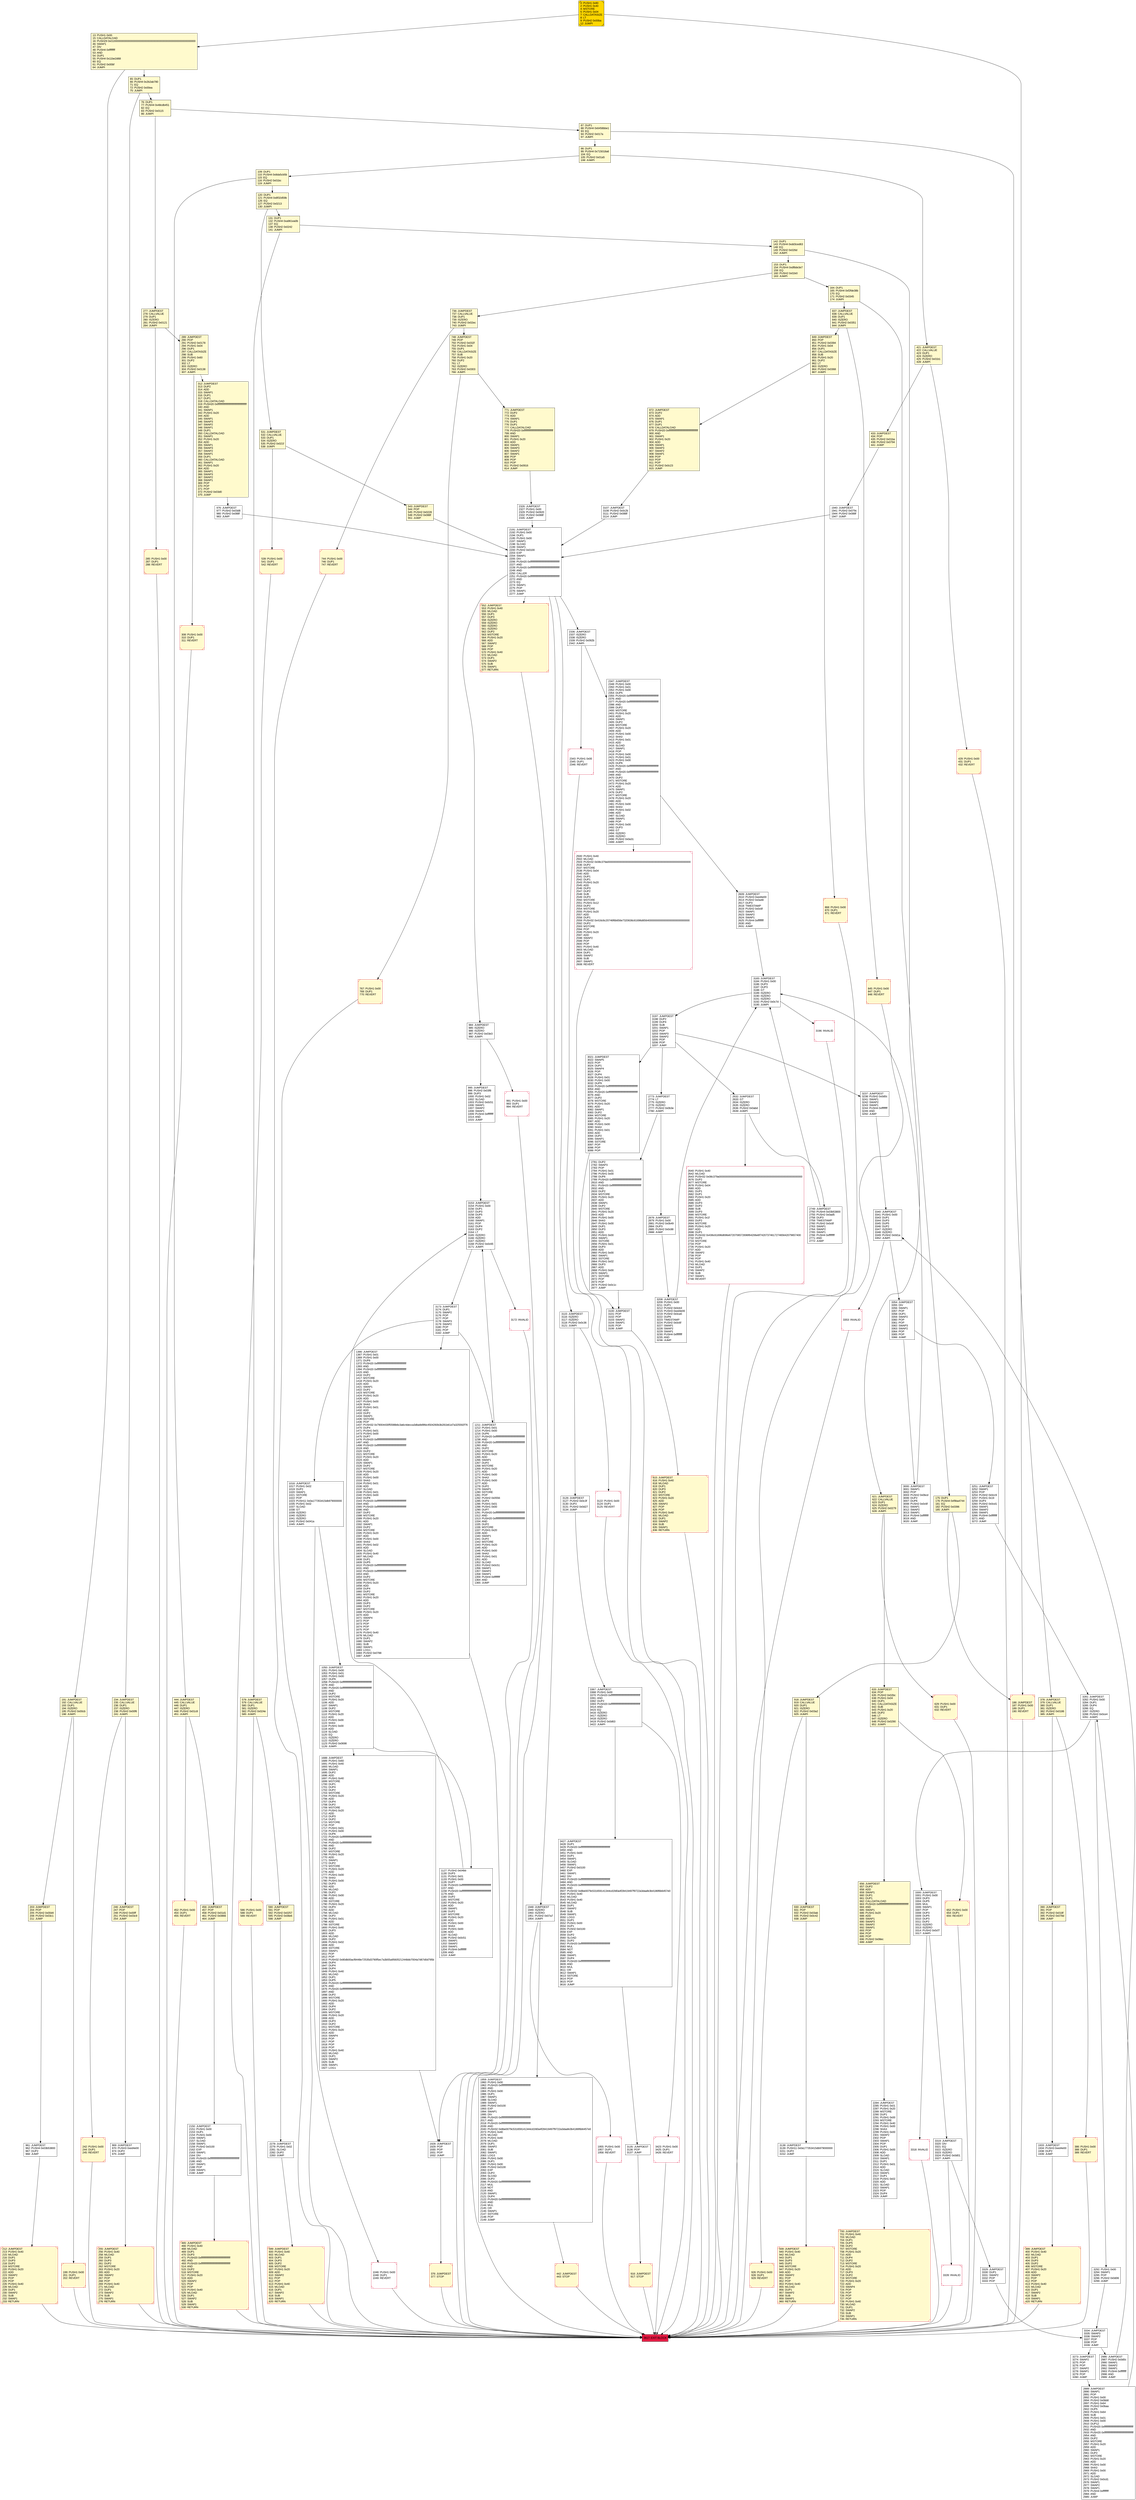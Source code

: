 digraph G {
bgcolor=transparent rankdir=UD;
node [shape=box style=filled color=black fillcolor=white fontname=arial fontcolor=black];
916 [label="916: JUMPDEST\l917: STOP\l" fillcolor=lemonchiffon shape=Msquare color=crimson ];
1955 [label="1955: PUSH1 0x00\l1957: DUP1\l1958: REVERT\l" shape=Msquare color=crimson ];
2284 [label="2284: JUMPDEST\l2285: PUSH1 0x01\l2287: PUSH1 0x20\l2289: MSTORE\l2290: DUP1\l2291: PUSH1 0x00\l2293: MSTORE\l2294: PUSH1 0x40\l2296: PUSH1 0x00\l2298: SHA3\l2299: PUSH1 0x00\l2301: SWAP2\l2302: POP\l2303: SWAP1\l2304: POP\l2305: DUP1\l2306: PUSH1 0x00\l2308: ADD\l2309: SLOAD\l2310: SWAP1\l2311: DUP1\l2312: PUSH1 0x01\l2314: ADD\l2315: SLOAD\l2316: SWAP1\l2317: DUP1\l2318: PUSH1 0x02\l2320: ADD\l2321: SLOAD\l2322: SWAP1\l2323: POP\l2324: DUP4\l2325: JUMP\l" ];
2632 [label="2632: JUMPDEST\l2633: GT\l2634: ISZERO\l2635: ISZERO\l2636: PUSH2 0x0abd\l2639: JUMPI\l" ];
3173 [label="3173: JUMPDEST\l3174: DUP1\l3175: SWAP2\l3176: POP\l3177: POP\l3178: SWAP3\l3179: SWAP2\l3180: POP\l3181: POP\l3182: JUMP\l" ];
3100 [label="3100: JUMPDEST\l3101: POP\l3102: POP\l3103: SWAP2\l3104: SWAP1\l3105: POP\l3106: JUMP\l" ];
65 [label="65: DUP1\l66: PUSH4 0x2b2ab780\l71: EQ\l72: PUSH2 0x00ea\l75: JUMPI\l" fillcolor=lemonchiffon ];
277 [label="277: JUMPDEST\l278: CALLVALUE\l279: DUP1\l280: ISZERO\l281: PUSH2 0x0121\l284: JUMPI\l" fillcolor=lemonchiffon ];
429 [label="429: PUSH1 0x00\l431: DUP1\l432: REVERT\l" fillcolor=lemonchiffon shape=Msquare color=crimson ];
3021 [label="3021: JUMPDEST\l3022: SWAP5\l3023: POP\l3024: DUP1\l3025: SWAP4\l3026: POP\l3027: DUP4\l3028: PUSH1 0x01\l3030: PUSH1 0x00\l3032: DUP9\l3033: PUSH20 0xffffffffffffffffffffffffffffffffffffffff\l3054: AND\l3055: PUSH20 0xffffffffffffffffffffffffffffffffffffffff\l3076: AND\l3077: DUP2\l3078: MSTORE\l3079: PUSH1 0x20\l3081: ADD\l3082: SWAP1\l3083: DUP2\l3084: MSTORE\l3085: PUSH1 0x20\l3087: ADD\l3088: PUSH1 0x00\l3090: SHA3\l3091: PUSH1 0x01\l3093: ADD\l3094: DUP2\l3095: SWAP1\l3096: SSTORE\l3097: POP\l3098: POP\l3099: POP\l" ];
3427 [label="3427: JUMPDEST\l3428: DUP1\l3429: PUSH20 0xffffffffffffffffffffffffffffffffffffffff\l3450: AND\l3451: PUSH1 0x00\l3453: DUP1\l3454: SWAP1\l3455: SLOAD\l3456: SWAP1\l3457: PUSH2 0x0100\l3460: EXP\l3461: SWAP1\l3462: DIV\l3463: PUSH20 0xffffffffffffffffffffffffffffffffffffffff\l3484: AND\l3485: PUSH20 0xffffffffffffffffffffffffffffffffffffffff\l3506: AND\l3507: PUSH32 0x8be0079c531659141344cd1fd0a4f28419497f9722a3daafe3b4186f6b6457e0\l3540: PUSH1 0x40\l3542: MLOAD\l3543: PUSH1 0x40\l3545: MLOAD\l3546: DUP1\l3547: SWAP2\l3548: SUB\l3549: SWAP1\l3550: LOG3\l3551: DUP1\l3552: PUSH1 0x00\l3554: DUP1\l3555: PUSH2 0x0100\l3558: EXP\l3559: DUP2\l3560: SLOAD\l3561: DUP2\l3562: PUSH20 0xffffffffffffffffffffffffffffffffffffffff\l3583: MUL\l3584: NOT\l3585: AND\l3586: SWAP1\l3587: DUP4\l3588: PUSH20 0xffffffffffffffffffffffffffffffffffffffff\l3609: AND\l3610: MUL\l3611: OR\l3612: SWAP1\l3613: SSTORE\l3614: POP\l3615: POP\l3616: JUMP\l" ];
246 [label="246: JUMPDEST\l247: POP\l248: PUSH2 0x00ff\l251: PUSH2 0x03c9\l254: JUMP\l" fillcolor=lemonchiffon ];
552 [label="552: JUMPDEST\l553: PUSH1 0x40\l555: MLOAD\l556: DUP1\l557: DUP3\l558: ISZERO\l559: ISZERO\l560: ISZERO\l561: ISZERO\l562: DUP2\l563: MSTORE\l564: PUSH1 0x20\l566: ADD\l567: SWAP2\l568: POP\l569: POP\l570: PUSH1 0x40\l572: MLOAD\l573: DUP1\l574: SWAP2\l575: SUB\l576: SWAP1\l577: RETURN\l" fillcolor=lemonchiffon shape=Msquare color=crimson ];
3251 [label="3251: JUMPDEST\l3252: SWAP1\l3253: POP\l3254: PUSH2 0x0cc9\l3257: PUSH1 0x19\l3259: DUP3\l3260: PUSH2 0x0cd1\l3263: SWAP1\l3264: SWAP2\l3265: SWAP1\l3266: PUSH4 0xffffffff\l3271: AND\l3272: JUMP\l" ];
939 [label="939: JUMPDEST\l940: PUSH1 0x40\l942: MLOAD\l943: DUP1\l944: DUP3\l945: DUP2\l946: MSTORE\l947: PUSH1 0x20\l949: ADD\l950: SWAP2\l951: POP\l952: POP\l953: PUSH1 0x40\l955: MLOAD\l956: DUP1\l957: SWAP2\l958: SUB\l959: SWAP1\l960: RETURN\l" fillcolor=lemonchiffon shape=Msquare color=crimson ];
3135 [label="3135: JUMPDEST\l3136: POP\l3137: JUMP\l" ];
142 [label="142: DUP1\l143: PUSH4 0xdd3ced63\l148: EQ\l149: PUSH2 0x026d\l152: JUMPI\l" fillcolor=lemonchiffon ];
421 [label="421: JUMPDEST\l422: CALLVALUE\l423: DUP1\l424: ISZERO\l425: PUSH2 0x01b1\l428: JUMPI\l" fillcolor=lemonchiffon ];
234 [label="234: JUMPDEST\l235: CALLVALUE\l236: DUP1\l237: ISZERO\l238: PUSH2 0x00f6\l241: JUMPI\l" fillcolor=lemonchiffon ];
969 [label="969: JUMPDEST\l970: PUSH3 0xed4e00\l974: DUP2\l975: JUMP\l" ];
3617 [label="3617: EXIT BLOCK\l" fillcolor=crimson ];
386 [label="386: PUSH1 0x00\l388: DUP1\l389: REVERT\l" fillcolor=lemonchiffon shape=Msquare color=crimson ];
109 [label="109: DUP1\l110: PUSH4 0x8da5cb5b\l115: EQ\l116: PUSH2 0x01bc\l119: JUMPI\l" fillcolor=lemonchiffon ];
3300 [label="3300: JUMPDEST\l3301: PUSH1 0x00\l3303: DUP3\l3304: DUP5\l3305: MUL\l3306: SWAP1\l3307: POP\l3308: DUP3\l3309: DUP5\l3310: DUP3\l3311: DUP2\l3312: ISZERO\l3313: ISZERO\l3314: PUSH2 0x0cf7\l3317: JUMPI\l" ];
3281 [label="3281: JUMPDEST\l3282: PUSH1 0x00\l3284: DUP1\l3285: DUP4\l3286: EQ\l3287: ISZERO\l3288: PUSH2 0x0ce4\l3291: JUMPI\l" ];
652 [label="652: PUSH1 0x00\l654: DUP1\l655: REVERT\l" fillcolor=lemonchiffon shape=Msquare color=crimson ];
442 [label="442: JUMPDEST\l443: STOP\l" fillcolor=lemonchiffon shape=Msquare color=crimson ];
748 [label="748: JUMPDEST\l749: POP\l750: PUSH2 0x032f\l753: PUSH1 0x04\l755: DUP1\l756: CALLDATASIZE\l757: SUB\l758: PUSH1 0x20\l760: DUP2\l761: LT\l762: ISZERO\l763: PUSH2 0x0303\l766: JUMPI\l" fillcolor=lemonchiffon ];
872 [label="872: JUMPDEST\l873: DUP2\l874: ADD\l875: SWAP1\l876: DUP1\l877: DUP1\l878: CALLDATALOAD\l879: PUSH20 0xffffffffffffffffffffffffffffffffffffffff\l900: AND\l901: SWAP1\l902: PUSH1 0x20\l904: ADD\l905: SWAP1\l906: SWAP3\l907: SWAP2\l908: SWAP1\l909: POP\l910: POP\l911: POP\l912: PUSH2 0x0c23\l915: JUMP\l" fillcolor=lemonchiffon ];
1016 [label="1016: JUMPDEST\l1017: PUSH1 0x02\l1019: DUP2\l1020: SWAP1\l1021: SSTORE\l1022: POP\l1023: PUSH11 0x0a177353415db979000000\l1035: PUSH1 0x02\l1037: SLOAD\l1038: GT\l1039: ISZERO\l1040: ISZERO\l1041: ISZERO\l1042: PUSH2 0x041a\l1045: JUMPI\l" ];
2191 [label="2191: JUMPDEST\l2192: PUSH1 0x00\l2194: DUP1\l2195: PUSH1 0x00\l2197: SWAP1\l2198: SLOAD\l2199: SWAP1\l2200: PUSH2 0x0100\l2203: EXP\l2204: SWAP1\l2205: DIV\l2206: PUSH20 0xffffffffffffffffffffffffffffffffffffffff\l2227: AND\l2228: PUSH20 0xffffffffffffffffffffffffffffffffffffffff\l2249: AND\l2250: CALLER\l2251: PUSH20 0xffffffffffffffffffffffffffffffffffffffff\l2272: AND\l2273: EQ\l2274: SWAP1\l2275: POP\l2276: SWAP1\l2277: JUMP\l" ];
995 [label="995: JUMPDEST\l996: PUSH2 0x03f8\l999: DUP3\l1000: PUSH1 0x02\l1002: SLOAD\l1003: PUSH2 0x0c51\l1006: SWAP1\l1007: SWAP2\l1008: SWAP1\l1009: PUSH4 0xffffffff\l1014: AND\l1015: JUMP\l" ];
3354 [label="3354: JUMPDEST\l3355: DIV\l3356: SWAP1\l3357: POP\l3358: DUP1\l3359: SWAP2\l3360: POP\l3361: POP\l3362: SWAP3\l3363: SWAP2\l3364: POP\l3365: POP\l3366: JUMP\l" ];
191 [label="191: JUMPDEST\l192: CALLVALUE\l193: DUP1\l194: ISZERO\l195: PUSH2 0x00cb\l198: JUMPI\l" fillcolor=lemonchiffon ];
3208 [label="3208: JUMPDEST\l3209: PUSH1 0x00\l3211: DUP1\l3212: PUSH2 0x0cb3\l3215: PUSH3 0xed4e00\l3219: PUSH2 0x0ca5\l3222: DUP6\l3223: TIMESTAMP\l3224: PUSH2 0x0c6f\l3227: SWAP1\l3228: SWAP2\l3229: SWAP1\l3230: PUSH4 0xffffffff\l3235: AND\l3236: JUMP\l" ];
399 [label="399: JUMPDEST\l400: PUSH1 0x40\l402: MLOAD\l403: DUP1\l404: DUP3\l405: DUP2\l406: MSTORE\l407: PUSH1 0x20\l409: ADD\l410: SWAP2\l411: POP\l412: POP\l413: PUSH1 0x40\l415: MLOAD\l416: DUP1\l417: SWAP2\l418: SUB\l419: SWAP1\l420: RETURN\l" fillcolor=lemonchiffon shape=Msquare color=crimson ];
3334 [label="3334: JUMPDEST\l3335: SWAP3\l3336: SWAP2\l3337: POP\l3338: POP\l3339: JUMP\l" ];
926 [label="926: PUSH1 0x00\l928: DUP1\l929: REVERT\l" fillcolor=lemonchiffon shape=Msquare color=crimson ];
13 [label="13: PUSH1 0x00\l15: CALLDATALOAD\l16: PUSH29 0x0100000000000000000000000000000000000000000000000000000000\l46: SWAP1\l47: DIV\l48: PUSH4 0xffffffff\l53: AND\l54: DUP1\l55: PUSH4 0x11be2d68\l60: EQ\l61: PUSH2 0x00bf\l64: JUMPI\l" fillcolor=lemonchiffon ];
2773 [label="2773: JUMPDEST\l2774: LT\l2775: ISZERO\l2776: ISZERO\l2777: PUSH2 0x0b3e\l2780: JUMPI\l" ];
3138 [label="3138: JUMPDEST\l3139: PUSH11 0x0a177353415db979000000\l3151: DUP2\l3152: JUMP\l" ];
2781 [label="2781: DUP2\l2782: SWAP3\l2783: POP\l2784: PUSH1 0x01\l2786: PUSH1 0x00\l2788: DUP6\l2789: PUSH20 0xffffffffffffffffffffffffffffffffffffffff\l2810: AND\l2811: PUSH20 0xffffffffffffffffffffffffffffffffffffffff\l2832: AND\l2833: DUP2\l2834: MSTORE\l2835: PUSH1 0x20\l2837: ADD\l2838: SWAP1\l2839: DUP2\l2840: MSTORE\l2841: PUSH1 0x20\l2843: ADD\l2844: PUSH1 0x00\l2846: SHA3\l2847: PUSH1 0x00\l2849: DUP1\l2850: DUP3\l2851: ADD\l2852: PUSH1 0x00\l2854: SWAP1\l2855: SSTORE\l2856: PUSH1 0x01\l2858: DUP3\l2859: ADD\l2860: PUSH1 0x00\l2862: SWAP1\l2863: SSTORE\l2864: PUSH1 0x02\l2866: DUP3\l2867: ADD\l2868: PUSH1 0x00\l2870: SWAP1\l2871: SSTORE\l2872: POP\l2873: POP\l2874: PUSH2 0x0c1c\l2877: JUMP\l" ];
2609 [label="2609: JUMPDEST\l2610: PUSH3 0xed4e00\l2614: PUSH2 0x0a48\l2617: DUP3\l2618: TIMESTAMP\l2619: PUSH2 0x0c6f\l2622: SWAP1\l2623: SWAP2\l2624: SWAP1\l2625: PUSH4 0xffffffff\l2630: AND\l2631: JUMP\l" ];
3197 [label="3197: JUMPDEST\l3198: DUP2\l3199: DUP4\l3200: SUB\l3201: SWAP1\l3202: POP\l3203: SWAP3\l3204: SWAP2\l3205: POP\l3206: POP\l3207: JUMP\l" ];
961 [label="961: JUMPDEST\l962: PUSH4 0x03b53800\l967: DUP2\l968: JUMP\l" ];
3292 [label="3292: PUSH1 0x00\l3294: SWAP1\l3295: POP\l3296: PUSH2 0x0d06\l3299: JUMP\l" ];
744 [label="744: PUSH1 0x00\l746: DUP1\l747: REVERT\l" fillcolor=lemonchiffon shape=Msquare color=crimson ];
3318 [label="3318: INVALID\l" shape=Msquare color=crimson ];
255 [label="255: JUMPDEST\l256: PUSH1 0x40\l258: MLOAD\l259: DUP1\l260: DUP3\l261: DUP2\l262: MSTORE\l263: PUSH1 0x20\l265: ADD\l266: SWAP2\l267: POP\l268: POP\l269: PUSH1 0x40\l271: MLOAD\l272: DUP1\l273: SWAP2\l274: SUB\l275: SWAP1\l276: RETURN\l" fillcolor=lemonchiffon shape=Msquare color=crimson ];
771 [label="771: JUMPDEST\l772: DUP2\l773: ADD\l774: SWAP1\l775: DUP1\l776: DUP1\l777: CALLDATALOAD\l778: PUSH20 0xffffffffffffffffffffffffffffffffffffffff\l799: AND\l800: SWAP1\l801: PUSH1 0x20\l803: ADD\l804: SWAP1\l805: SWAP3\l806: SWAP2\l807: SWAP1\l808: POP\l809: POP\l810: POP\l811: PUSH2 0x0916\l814: JUMP\l" fillcolor=lemonchiffon ];
120 [label="120: DUP1\l121: PUSH4 0x8f32d59b\l126: EQ\l127: PUSH2 0x0213\l130: JUMPI\l" fillcolor=lemonchiffon ];
242 [label="242: PUSH1 0x00\l244: DUP1\l245: REVERT\l" fillcolor=lemonchiffon shape=Msquare color=crimson ];
837 [label="837: JUMPDEST\l838: CALLVALUE\l839: DUP1\l840: ISZERO\l841: PUSH2 0x0351\l844: JUMPI\l" fillcolor=lemonchiffon ];
76 [label="76: DUP1\l77: PUSH4 0x48cdb451\l82: EQ\l83: PUSH2 0x0115\l86: JUMPI\l" fillcolor=lemonchiffon ];
1933 [label="1933: JUMPDEST\l1934: PUSH3 0xed4e00\l1938: DUP2\l1939: JUMP\l" ];
976 [label="976: JUMPDEST\l977: PUSH2 0x03d8\l980: PUSH2 0x088f\l983: JUMP\l" ];
767 [label="767: PUSH1 0x00\l769: DUP1\l770: REVERT\l" fillcolor=lemonchiffon shape=Msquare color=crimson ];
3340 [label="3340: JUMPDEST\l3341: PUSH1 0x00\l3343: DUP1\l3344: DUP3\l3345: DUP5\l3346: DUP2\l3347: ISZERO\l3348: ISZERO\l3349: PUSH2 0x0d1a\l3352: JUMPI\l" ];
203 [label="203: JUMPDEST\l204: POP\l205: PUSH2 0x00d4\l208: PUSH2 0x03c1\l211: JUMP\l" fillcolor=lemonchiffon ];
1948 [label="1948: JUMPDEST\l1949: ISZERO\l1950: ISZERO\l1951: PUSH2 0x07a7\l1954: JUMPI\l" ];
3153 [label="3153: JUMPDEST\l3154: PUSH1 0x00\l3156: DUP1\l3157: DUP3\l3158: DUP5\l3159: ADD\l3160: SWAP1\l3161: POP\l3162: DUP4\l3163: DUP2\l3164: LT\l3165: ISZERO\l3166: ISZERO\l3167: ISZERO\l3168: PUSH2 0x0c65\l3171: JUMPI\l" ];
452 [label="452: PUSH1 0x00\l454: DUP1\l455: REVERT\l" fillcolor=lemonchiffon shape=Msquare color=crimson ];
199 [label="199: PUSH1 0x00\l201: DUP1\l202: REVERT\l" fillcolor=lemonchiffon shape=Msquare color=crimson ];
378 [label="378: JUMPDEST\l379: CALLVALUE\l380: DUP1\l381: ISZERO\l382: PUSH2 0x0186\l385: JUMPI\l" fillcolor=lemonchiffon ];
212 [label="212: JUMPDEST\l213: PUSH1 0x40\l215: MLOAD\l216: DUP1\l217: DUP3\l218: DUP2\l219: MSTORE\l220: PUSH1 0x20\l222: ADD\l223: SWAP2\l224: POP\l225: POP\l226: PUSH1 0x40\l228: MLOAD\l229: DUP1\l230: SWAP2\l231: SUB\l232: SWAP1\l233: RETURN\l" fillcolor=lemonchiffon shape=Msquare color=crimson ];
456 [label="456: JUMPDEST\l457: POP\l458: PUSH2 0x01d1\l461: PUSH2 0x0866\l464: JUMP\l" fillcolor=lemonchiffon ];
1928 [label="1928: JUMPDEST\l1929: POP\l1930: POP\l1931: POP\l1932: JUMP\l" ];
531 [label="531: JUMPDEST\l532: CALLVALUE\l533: DUP1\l534: ISZERO\l535: PUSH2 0x021f\l538: JUMPI\l" fillcolor=lemonchiffon ];
444 [label="444: JUMPDEST\l445: CALLVALUE\l446: DUP1\l447: ISZERO\l448: PUSH2 0x01c8\l451: JUMPI\l" fillcolor=lemonchiffon ];
930 [label="930: JUMPDEST\l931: POP\l932: PUSH2 0x03ab\l935: PUSH2 0x0c42\l938: JUMP\l" fillcolor=lemonchiffon ];
3183 [label="3183: JUMPDEST\l3184: PUSH1 0x00\l3186: DUP3\l3187: DUP3\l3188: GT\l3189: ISZERO\l3190: ISZERO\l3191: ISZERO\l3192: PUSH2 0x0c7d\l3195: JUMPI\l" ];
2749 [label="2749: JUMPDEST\l2750: PUSH4 0x03b53800\l2755: PUSH2 0x0ad5\l2758: DUP3\l2759: TIMESTAMP\l2760: PUSH2 0x0c6f\l2763: SWAP1\l2764: SWAP2\l2765: SWAP1\l2766: PUSH4 0xffffffff\l2771: AND\l2772: JUMP\l" ];
2500 [label="2500: PUSH1 0x40\l2502: MLOAD\l2503: PUSH32 0x08c379a000000000000000000000000000000000000000000000000000000000\l2536: DUP2\l2537: MSTORE\l2538: PUSH1 0x04\l2540: ADD\l2541: DUP1\l2542: DUP1\l2543: PUSH1 0x20\l2545: ADD\l2546: DUP3\l2547: DUP2\l2548: SUB\l2549: DUP3\l2550: MSTORE\l2551: PUSH1 0x12\l2553: DUP2\l2554: MSTORE\l2555: PUSH1 0x20\l2557: ADD\l2558: DUP1\l2559: PUSH32 0x416c6c20746f6b656e7320636c61696d65640000000000000000000000000000\l2592: DUP2\l2593: MSTORE\l2594: POP\l2595: PUSH1 0x20\l2597: ADD\l2598: SWAP2\l2599: POP\l2600: POP\l2601: PUSH1 0x40\l2603: MLOAD\l2604: DUP1\l2605: SWAP2\l2606: SUB\l2607: SWAP1\l2608: REVERT\l" shape=Msquare color=crimson ];
87 [label="87: DUP1\l88: PUSH4 0x6458bbe1\l93: EQ\l94: PUSH2 0x017a\l97: JUMPI\l" fillcolor=lemonchiffon ];
991 [label="991: PUSH1 0x00\l993: DUP1\l994: REVERT\l" shape=Msquare color=crimson ];
175 [label="175: DUP1\l176: PUSH4 0xf9ba4744\l181: EQ\l182: PUSH2 0x0396\l185: JUMPI\l" fillcolor=lemonchiffon ];
543 [label="543: JUMPDEST\l544: POP\l545: PUSH2 0x0228\l548: PUSH2 0x088f\l551: JUMP\l" fillcolor=lemonchiffon ];
3273 [label="3273: JUMPDEST\l3274: SWAP2\l3275: POP\l3276: POP\l3277: SWAP2\l3278: SWAP1\l3279: POP\l3280: JUMP\l" ];
164 [label="164: DUP1\l165: PUSH4 0xf2fde38b\l170: EQ\l171: PUSH2 0x0345\l174: JUMPI\l" fillcolor=lemonchiffon ];
465 [label="465: JUMPDEST\l466: PUSH1 0x40\l468: MLOAD\l469: DUP1\l470: DUP3\l471: PUSH20 0xffffffffffffffffffffffffffffffffffffffff\l492: AND\l493: PUSH20 0xffffffffffffffffffffffffffffffffffffffff\l514: AND\l515: DUP2\l516: MSTORE\l517: PUSH1 0x20\l519: ADD\l520: SWAP2\l521: POP\l522: POP\l523: PUSH1 0x40\l525: MLOAD\l526: DUP1\l527: SWAP2\l528: SUB\l529: SWAP1\l530: RETURN\l" fillcolor=lemonchiffon shape=Msquare color=crimson ];
2343 [label="2343: PUSH1 0x00\l2345: DUP1\l2346: REVERT\l" shape=Msquare color=crimson ];
1688 [label="1688: JUMPDEST\l1689: PUSH1 0x60\l1691: PUSH1 0x40\l1693: MLOAD\l1694: SWAP1\l1695: DUP2\l1696: ADD\l1697: PUSH1 0x40\l1699: MSTORE\l1700: DUP1\l1701: DUP4\l1702: DUP2\l1703: MSTORE\l1704: PUSH1 0x20\l1706: ADD\l1707: DUP4\l1708: DUP2\l1709: MSTORE\l1710: PUSH1 0x20\l1712: ADD\l1713: DUP3\l1714: DUP2\l1715: MSTORE\l1716: POP\l1717: PUSH1 0x01\l1719: PUSH1 0x00\l1721: DUP6\l1722: PUSH20 0xffffffffffffffffffffffffffffffffffffffff\l1743: AND\l1744: PUSH20 0xffffffffffffffffffffffffffffffffffffffff\l1765: AND\l1766: DUP2\l1767: MSTORE\l1768: PUSH1 0x20\l1770: ADD\l1771: SWAP1\l1772: DUP2\l1773: MSTORE\l1774: PUSH1 0x20\l1776: ADD\l1777: PUSH1 0x00\l1779: SHA3\l1780: PUSH1 0x00\l1782: DUP3\l1783: ADD\l1784: MLOAD\l1785: DUP2\l1786: PUSH1 0x00\l1788: ADD\l1789: SSTORE\l1790: PUSH1 0x20\l1792: DUP3\l1793: ADD\l1794: MLOAD\l1795: DUP2\l1796: PUSH1 0x01\l1798: ADD\l1799: SSTORE\l1800: PUSH1 0x40\l1802: DUP3\l1803: ADD\l1804: MLOAD\l1805: DUP2\l1806: PUSH1 0x02\l1808: ADD\l1809: SSTORE\l1810: SWAP1\l1811: POP\l1812: POP\l1813: PUSH32 0x80db00acf8448e72535d3790f5ec7a3b55a9560521244bbb7004a7d67d0d795b\l1846: DUP4\l1847: DUP4\l1848: DUP4\l1849: PUSH1 0x40\l1851: MLOAD\l1852: DUP1\l1853: DUP5\l1854: PUSH20 0xffffffffffffffffffffffffffffffffffffffff\l1875: AND\l1876: PUSH20 0xffffffffffffffffffffffffffffffffffffffff\l1897: AND\l1898: DUP2\l1899: MSTORE\l1900: PUSH1 0x20\l1902: ADD\l1903: DUP4\l1904: DUP2\l1905: MSTORE\l1906: PUSH1 0x20\l1908: ADD\l1909: DUP3\l1910: DUP2\l1911: MSTORE\l1912: PUSH1 0x20\l1914: ADD\l1915: SWAP4\l1916: POP\l1917: POP\l1918: POP\l1919: POP\l1920: PUSH1 0x40\l1922: MLOAD\l1923: DUP1\l1924: SWAP2\l1925: SUB\l1926: SWAP1\l1927: LOG1\l" ];
2326 [label="2326: JUMPDEST\l2327: PUSH1 0x00\l2329: PUSH2 0x0920\l2332: PUSH2 0x088f\l2335: JUMP\l" ];
1959 [label="1959: JUMPDEST\l1960: PUSH1 0x00\l1962: PUSH20 0xffffffffffffffffffffffffffffffffffffffff\l1983: AND\l1984: PUSH1 0x00\l1986: DUP1\l1987: SWAP1\l1988: SLOAD\l1989: SWAP1\l1990: PUSH2 0x0100\l1993: EXP\l1994: SWAP1\l1995: DIV\l1996: PUSH20 0xffffffffffffffffffffffffffffffffffffffff\l2017: AND\l2018: PUSH20 0xffffffffffffffffffffffffffffffffffffffff\l2039: AND\l2040: PUSH32 0x8be0079c531659141344cd1fd0a4f28419497f9722a3daafe3b4186f6b6457e0\l2073: PUSH1 0x40\l2075: MLOAD\l2076: PUSH1 0x40\l2078: MLOAD\l2079: DUP1\l2080: SWAP2\l2081: SUB\l2082: SWAP1\l2083: LOG3\l2084: PUSH1 0x00\l2086: DUP1\l2087: PUSH1 0x00\l2089: PUSH2 0x0100\l2092: EXP\l2093: DUP2\l2094: SLOAD\l2095: DUP2\l2096: PUSH20 0xffffffffffffffffffffffffffffffffffffffff\l2117: MUL\l2118: NOT\l2119: AND\l2120: SWAP1\l2121: DUP4\l2122: PUSH20 0xffffffffffffffffffffffffffffffffffffffff\l2143: AND\l2144: MUL\l2145: OR\l2146: SWAP1\l2147: SSTORE\l2148: POP\l2149: JUMP\l" ];
3115 [label="3115: JUMPDEST\l3116: ISZERO\l3117: ISZERO\l3118: PUSH2 0x0c36\l3121: JUMPI\l" ];
578 [label="578: JUMPDEST\l579: CALLVALUE\l580: DUP1\l581: ISZERO\l582: PUSH2 0x024e\l585: JUMPI\l" fillcolor=lemonchiffon ];
3367 [label="3367: JUMPDEST\l3368: PUSH1 0x00\l3370: PUSH20 0xffffffffffffffffffffffffffffffffffffffff\l3391: AND\l3392: DUP2\l3393: PUSH20 0xffffffffffffffffffffffffffffffffffffffff\l3414: AND\l3415: EQ\l3416: ISZERO\l3417: ISZERO\l3418: ISZERO\l3419: PUSH2 0x0d63\l3422: JUMPI\l" ];
849 [label="849: JUMPDEST\l850: POP\l851: PUSH2 0x0394\l854: PUSH1 0x04\l856: DUP1\l857: CALLDATASIZE\l858: SUB\l859: PUSH1 0x20\l861: DUP2\l862: LT\l863: ISZERO\l864: PUSH2 0x0368\l867: JUMPI\l" fillcolor=lemonchiffon ];
3122 [label="3122: PUSH1 0x00\l3124: DUP1\l3125: REVERT\l" shape=Msquare color=crimson ];
153 [label="153: DUP1\l154: PUSH4 0xdf8de3e7\l159: EQ\l160: PUSH2 0x02e0\l163: JUMPI\l" fillcolor=lemonchiffon ];
308 [label="308: PUSH1 0x00\l310: DUP1\l311: REVERT\l" fillcolor=lemonchiffon shape=Msquare color=crimson ];
633 [label="633: JUMPDEST\l634: POP\l635: PUSH2 0x02bc\l638: PUSH1 0x04\l640: DUP1\l641: CALLDATASIZE\l642: SUB\l643: PUSH1 0x20\l645: DUP2\l646: LT\l647: ISZERO\l648: PUSH2 0x0290\l651: JUMPI\l" fillcolor=lemonchiffon ];
2278 [label="2278: JUMPDEST\l2279: PUSH1 0x02\l2281: SLOAD\l2282: DUP2\l2283: JUMP\l" ];
815 [label="815: JUMPDEST\l816: PUSH1 0x40\l818: MLOAD\l819: DUP1\l820: DUP3\l821: DUP2\l822: MSTORE\l823: PUSH1 0x20\l825: ADD\l826: SWAP2\l827: POP\l828: POP\l829: PUSH1 0x40\l831: MLOAD\l832: DUP1\l833: SWAP2\l834: SUB\l835: SWAP1\l836: RETURN\l" fillcolor=lemonchiffon shape=Msquare color=crimson ];
590 [label="590: JUMPDEST\l591: POP\l592: PUSH2 0x0257\l595: PUSH2 0x08e6\l598: JUMP\l" fillcolor=lemonchiffon ];
700 [label="700: JUMPDEST\l701: PUSH1 0x40\l703: MLOAD\l704: DUP1\l705: DUP5\l706: DUP2\l707: MSTORE\l708: PUSH1 0x20\l710: ADD\l711: DUP4\l712: DUP2\l713: MSTORE\l714: PUSH1 0x20\l716: ADD\l717: DUP3\l718: DUP2\l719: MSTORE\l720: PUSH1 0x20\l722: ADD\l723: SWAP4\l724: POP\l725: POP\l726: POP\l727: POP\l728: PUSH1 0x40\l730: MLOAD\l731: DUP1\l732: SWAP2\l733: SUB\l734: SWAP1\l735: RETURN\l" fillcolor=lemonchiffon shape=Msquare color=crimson ];
1127 [label="1127: PUSH2 0x04bb\l1130: DUP3\l1131: PUSH1 0x01\l1133: PUSH1 0x00\l1135: DUP7\l1136: PUSH20 0xffffffffffffffffffffffffffffffffffffffff\l1157: AND\l1158: PUSH20 0xffffffffffffffffffffffffffffffffffffffff\l1179: AND\l1180: DUP2\l1181: MSTORE\l1182: PUSH1 0x20\l1184: ADD\l1185: SWAP1\l1186: DUP2\l1187: MSTORE\l1188: PUSH1 0x20\l1190: ADD\l1191: PUSH1 0x00\l1193: SHA3\l1194: PUSH1 0x00\l1196: ADD\l1197: SLOAD\l1198: PUSH2 0x0c51\l1201: SWAP1\l1202: SWAP2\l1203: SWAP1\l1204: PUSH4 0xffffffff\l1209: AND\l1210: JUMP\l" ];
3353 [label="3353: INVALID\l" shape=Msquare color=crimson ];
918 [label="918: JUMPDEST\l919: CALLVALUE\l920: DUP1\l921: ISZERO\l922: PUSH2 0x03a2\l925: JUMPI\l" fillcolor=lemonchiffon ];
0 [label="0: PUSH1 0x80\l2: PUSH1 0x40\l4: MSTORE\l5: PUSH1 0x04\l7: CALLDATASIZE\l8: LT\l9: PUSH2 0x00ba\l12: JUMPI\l" fillcolor=lemonchiffon shape=Msquare fillcolor=gold ];
621 [label="621: JUMPDEST\l622: CALLVALUE\l623: DUP1\l624: ISZERO\l625: PUSH2 0x0279\l628: JUMPI\l" fillcolor=lemonchiffon ];
3329 [label="3329: JUMPDEST\l3330: DUP1\l3331: SWAP2\l3332: POP\l3333: POP\l" ];
1046 [label="1046: PUSH1 0x00\l1048: DUP1\l1049: REVERT\l" shape=Msquare color=crimson ];
539 [label="539: PUSH1 0x00\l541: DUP1\l542: REVERT\l" fillcolor=lemonchiffon shape=Msquare color=crimson ];
285 [label="285: PUSH1 0x00\l287: DUP1\l288: REVERT\l" fillcolor=lemonchiffon shape=Msquare color=crimson ];
1211 [label="1211: JUMPDEST\l1212: PUSH1 0x01\l1214: PUSH1 0x00\l1216: DUP6\l1217: PUSH20 0xffffffffffffffffffffffffffffffffffffffff\l1238: AND\l1239: PUSH20 0xffffffffffffffffffffffffffffffffffffffff\l1260: AND\l1261: DUP2\l1262: MSTORE\l1263: PUSH1 0x20\l1265: ADD\l1266: SWAP1\l1267: DUP2\l1268: MSTORE\l1269: PUSH1 0x20\l1271: ADD\l1272: PUSH1 0x00\l1274: SHA3\l1275: PUSH1 0x00\l1277: ADD\l1278: DUP2\l1279: SWAP1\l1280: SSTORE\l1281: POP\l1282: PUSH2 0x0556\l1285: DUP3\l1286: PUSH1 0x01\l1288: PUSH1 0x00\l1290: DUP7\l1291: PUSH20 0xffffffffffffffffffffffffffffffffffffffff\l1312: AND\l1313: PUSH20 0xffffffffffffffffffffffffffffffffffffffff\l1334: AND\l1335: DUP2\l1336: MSTORE\l1337: PUSH1 0x20\l1339: ADD\l1340: SWAP1\l1341: DUP2\l1342: MSTORE\l1343: PUSH1 0x20\l1345: ADD\l1346: PUSH1 0x00\l1348: SHA3\l1349: PUSH1 0x01\l1351: ADD\l1352: SLOAD\l1353: PUSH2 0x0c51\l1356: SWAP1\l1357: SWAP2\l1358: SWAP1\l1359: PUSH4 0xffffffff\l1364: AND\l1365: JUMP\l" ];
2640 [label="2640: PUSH1 0x40\l2642: MLOAD\l2643: PUSH32 0x08c379a000000000000000000000000000000000000000000000000000000000\l2676: DUP2\l2677: MSTORE\l2678: PUSH1 0x04\l2680: ADD\l2681: DUP1\l2682: DUP1\l2683: PUSH1 0x20\l2685: ADD\l2686: DUP3\l2687: DUP2\l2688: SUB\l2689: DUP3\l2690: MSTORE\l2691: PUSH1 0x1f\l2693: DUP2\l2694: MSTORE\l2695: PUSH1 0x20\l2697: ADD\l2698: DUP1\l2699: PUSH32 0x436c61696d696e6720706572696f64206e6f7420737461727465642079657400\l2732: DUP2\l2733: MSTORE\l2734: POP\l2735: PUSH1 0x20\l2737: ADD\l2738: SWAP2\l2739: POP\l2740: POP\l2741: PUSH1 0x40\l2743: MLOAD\l2744: DUP1\l2745: SWAP2\l2746: SUB\l2747: SWAP1\l2748: REVERT\l" shape=Msquare color=crimson ];
186 [label="186: JUMPDEST\l187: PUSH1 0x00\l189: DUP1\l190: REVERT\l" fillcolor=lemonchiffon shape=Msquare color=crimson ];
3328 [label="3328: INVALID\l" shape=Msquare color=crimson ];
1050 [label="1050: JUMPDEST\l1051: PUSH1 0x00\l1053: PUSH1 0x01\l1055: PUSH1 0x00\l1057: DUP6\l1058: PUSH20 0xffffffffffffffffffffffffffffffffffffffff\l1079: AND\l1080: PUSH20 0xffffffffffffffffffffffffffffffffffffffff\l1101: AND\l1102: DUP2\l1103: MSTORE\l1104: PUSH1 0x20\l1106: ADD\l1107: SWAP1\l1108: DUP2\l1109: MSTORE\l1110: PUSH1 0x20\l1112: ADD\l1113: PUSH1 0x00\l1115: SHA3\l1116: PUSH1 0x00\l1118: ADD\l1119: SLOAD\l1120: EQ\l1121: ISZERO\l1122: ISZERO\l1123: PUSH2 0x0698\l1126: JUMPI\l" ];
3196 [label="3196: INVALID\l" shape=Msquare color=crimson ];
1940 [label="1940: JUMPDEST\l1941: PUSH2 0x079c\l1944: PUSH2 0x088f\l1947: JUMP\l" ];
868 [label="868: PUSH1 0x00\l870: DUP1\l871: REVERT\l" fillcolor=lemonchiffon shape=Msquare color=crimson ];
2347 [label="2347: JUMPDEST\l2348: PUSH1 0x00\l2350: PUSH1 0x01\l2352: PUSH1 0x00\l2354: DUP5\l2355: PUSH20 0xffffffffffffffffffffffffffffffffffffffff\l2376: AND\l2377: PUSH20 0xffffffffffffffffffffffffffffffffffffffff\l2398: AND\l2399: DUP2\l2400: MSTORE\l2401: PUSH1 0x20\l2403: ADD\l2404: SWAP1\l2405: DUP2\l2406: MSTORE\l2407: PUSH1 0x20\l2409: ADD\l2410: PUSH1 0x00\l2412: SHA3\l2413: PUSH1 0x01\l2415: ADD\l2416: SLOAD\l2417: SWAP1\l2418: POP\l2419: PUSH1 0x00\l2421: PUSH1 0x01\l2423: PUSH1 0x00\l2425: DUP6\l2426: PUSH20 0xffffffffffffffffffffffffffffffffffffffff\l2447: AND\l2448: PUSH20 0xffffffffffffffffffffffffffffffffffffffff\l2469: AND\l2470: DUP2\l2471: MSTORE\l2472: PUSH1 0x20\l2474: ADD\l2475: SWAP1\l2476: DUP2\l2477: MSTORE\l2478: PUSH1 0x20\l2480: ADD\l2481: PUSH1 0x00\l2483: SHA3\l2484: PUSH1 0x02\l2486: ADD\l2487: SLOAD\l2488: SWAP1\l2489: POP\l2490: PUSH1 0x00\l2492: DUP3\l2493: GT\l2494: ISZERO\l2495: ISZERO\l2496: PUSH2 0x0a31\l2499: JUMPI\l" ];
2336 [label="2336: JUMPDEST\l2337: ISZERO\l2338: ISZERO\l2339: PUSH2 0x092b\l2342: JUMPI\l" ];
390 [label="390: JUMPDEST\l391: POP\l392: PUSH2 0x018f\l395: PUSH2 0x078d\l398: JUMP\l" fillcolor=lemonchiffon ];
629 [label="629: PUSH1 0x00\l631: DUP1\l632: REVERT\l" fillcolor=lemonchiffon shape=Msquare color=crimson ];
3126 [label="3126: JUMPDEST\l3127: PUSH2 0x0c3f\l3130: DUP2\l3131: PUSH2 0x0d27\l3134: JUMP\l" ];
289 [label="289: JUMPDEST\l290: POP\l291: PUSH2 0x0178\l294: PUSH1 0x04\l296: DUP1\l297: CALLDATASIZE\l298: SUB\l299: PUSH1 0x60\l301: DUP2\l302: LT\l303: ISZERO\l304: PUSH2 0x0138\l307: JUMPI\l" fillcolor=lemonchiffon ];
3172 [label="3172: INVALID\l" shape=Msquare color=crimson ];
131 [label="131: DUP1\l132: PUSH4 0xa961ea0b\l137: EQ\l138: PUSH2 0x0242\l141: JUMPI\l" fillcolor=lemonchiffon ];
3107 [label="3107: JUMPDEST\l3108: PUSH2 0x0c2b\l3111: PUSH2 0x088f\l3114: JUMP\l" ];
3000 [label="3000: JUMPDEST\l3001: SWAP1\l3002: POP\l3003: PUSH2 0x0bcd\l3006: DUP2\l3007: DUP6\l3008: PUSH2 0x0c6f\l3011: SWAP1\l3012: SWAP2\l3013: SWAP1\l3014: PUSH4 0xffffffff\l3019: AND\l3020: JUMP\l" ];
656 [label="656: JUMPDEST\l657: DUP2\l658: ADD\l659: SWAP1\l660: DUP1\l661: DUP1\l662: CALLDATALOAD\l663: PUSH20 0xffffffffffffffffffffffffffffffffffffffff\l684: AND\l685: SWAP1\l686: PUSH1 0x20\l688: ADD\l689: SWAP1\l690: SWAP3\l691: SWAP2\l692: SWAP1\l693: POP\l694: POP\l695: POP\l696: PUSH2 0x08ec\l699: JUMP\l" fillcolor=lemonchiffon ];
3319 [label="3319: JUMPDEST\l3320: DIV\l3321: EQ\l3322: ISZERO\l3323: ISZERO\l3324: PUSH2 0x0d01\l3327: JUMPI\l" ];
599 [label="599: JUMPDEST\l600: PUSH1 0x40\l602: MLOAD\l603: DUP1\l604: DUP3\l605: DUP2\l606: MSTORE\l607: PUSH1 0x20\l609: ADD\l610: SWAP2\l611: POP\l612: POP\l613: PUSH1 0x40\l615: MLOAD\l616: DUP1\l617: SWAP2\l618: SUB\l619: SWAP1\l620: RETURN\l" fillcolor=lemonchiffon shape=Msquare color=crimson ];
2889 [label="2889: JUMPDEST\l2890: SWAP1\l2891: POP\l2892: PUSH1 0x00\l2894: PUSH2 0x0bb8\l2897: PUSH1 0x64\l2899: PUSH2 0x0baa\l2902: DUP5\l2903: PUSH1 0x64\l2905: SUB\l2906: PUSH1 0x01\l2908: PUSH1 0x00\l2910: DUP12\l2911: PUSH20 0xffffffffffffffffffffffffffffffffffffffff\l2932: AND\l2933: PUSH20 0xffffffffffffffffffffffffffffffffffffffff\l2954: AND\l2955: DUP2\l2956: MSTORE\l2957: PUSH1 0x20\l2959: ADD\l2960: SWAP1\l2961: DUP2\l2962: MSTORE\l2963: PUSH1 0x20\l2965: ADD\l2966: PUSH1 0x00\l2968: SHA3\l2969: PUSH1 0x00\l2971: ADD\l2972: SLOAD\l2973: PUSH2 0x0cd1\l2976: SWAP1\l2977: SWAP2\l2978: SWAP1\l2979: PUSH4 0xffffffff\l2984: AND\l2985: JUMP\l" ];
984 [label="984: JUMPDEST\l985: ISZERO\l986: ISZERO\l987: PUSH2 0x03e3\l990: JUMPI\l" ];
586 [label="586: PUSH1 0x00\l588: DUP1\l589: REVERT\l" fillcolor=lemonchiffon shape=Msquare color=crimson ];
376 [label="376: JUMPDEST\l377: STOP\l" fillcolor=lemonchiffon shape=Msquare color=crimson ];
845 [label="845: PUSH1 0x00\l847: DUP1\l848: REVERT\l" fillcolor=lemonchiffon shape=Msquare color=crimson ];
2150 [label="2150: JUMPDEST\l2151: PUSH1 0x00\l2153: DUP1\l2154: PUSH1 0x00\l2156: SWAP1\l2157: SLOAD\l2158: SWAP1\l2159: PUSH2 0x0100\l2162: EXP\l2163: SWAP1\l2164: DIV\l2165: PUSH20 0xffffffffffffffffffffffffffffffffffffffff\l2186: AND\l2187: SWAP1\l2188: POP\l2189: SWAP1\l2190: JUMP\l" ];
98 [label="98: DUP1\l99: PUSH4 0x715018a6\l104: EQ\l105: PUSH2 0x01a5\l108: JUMPI\l" fillcolor=lemonchiffon ];
3237 [label="3237: JUMPDEST\l3238: PUSH2 0x0d0c\l3241: SWAP1\l3242: SWAP2\l3243: SWAP1\l3244: PUSH4 0xffffffff\l3249: AND\l3250: JUMP\l" ];
736 [label="736: JUMPDEST\l737: CALLVALUE\l738: DUP1\l739: ISZERO\l740: PUSH2 0x02ec\l743: JUMPI\l" fillcolor=lemonchiffon ];
433 [label="433: JUMPDEST\l434: POP\l435: PUSH2 0x01ba\l438: PUSH2 0x0794\l441: JUMP\l" fillcolor=lemonchiffon ];
2986 [label="2986: JUMPDEST\l2987: PUSH2 0x0d0c\l2990: SWAP1\l2991: SWAP2\l2992: SWAP1\l2993: PUSH4 0xffffffff\l2998: AND\l2999: JUMP\l" ];
2878 [label="2878: JUMPDEST\l2879: PUSH1 0x00\l2881: PUSH2 0x0b49\l2884: DUP3\l2885: PUSH2 0x0c88\l2888: JUMP\l" ];
312 [label="312: JUMPDEST\l313: DUP2\l314: ADD\l315: SWAP1\l316: DUP1\l317: DUP1\l318: CALLDATALOAD\l319: PUSH20 0xffffffffffffffffffffffffffffffffffffffff\l340: AND\l341: SWAP1\l342: PUSH1 0x20\l344: ADD\l345: SWAP1\l346: SWAP3\l347: SWAP2\l348: SWAP1\l349: DUP1\l350: CALLDATALOAD\l351: SWAP1\l352: PUSH1 0x20\l354: ADD\l355: SWAP1\l356: SWAP3\l357: SWAP2\l358: SWAP1\l359: DUP1\l360: CALLDATALOAD\l361: SWAP1\l362: PUSH1 0x20\l364: ADD\l365: SWAP1\l366: SWAP3\l367: SWAP2\l368: SWAP1\l369: POP\l370: POP\l371: POP\l372: PUSH2 0x03d0\l375: JUMP\l" fillcolor=lemonchiffon ];
1366 [label="1366: JUMPDEST\l1367: PUSH1 0x01\l1369: PUSH1 0x00\l1371: DUP6\l1372: PUSH20 0xffffffffffffffffffffffffffffffffffffffff\l1393: AND\l1394: PUSH20 0xffffffffffffffffffffffffffffffffffffffff\l1415: AND\l1416: DUP2\l1417: MSTORE\l1418: PUSH1 0x20\l1420: ADD\l1421: SWAP1\l1422: DUP2\l1423: MSTORE\l1424: PUSH1 0x20\l1426: ADD\l1427: PUSH1 0x00\l1429: SHA3\l1430: PUSH1 0x01\l1432: ADD\l1433: DUP2\l1434: SWAP1\l1435: SSTORE\l1436: POP\l1437: PUSH32 0x79004430f5598b6c3a6c4decca3dba9d9fdc4504260b3b281b61d7a325592f76\l1470: DUP4\l1471: PUSH1 0x01\l1473: PUSH1 0x00\l1475: DUP7\l1476: PUSH20 0xffffffffffffffffffffffffffffffffffffffff\l1497: AND\l1498: PUSH20 0xffffffffffffffffffffffffffffffffffffffff\l1519: AND\l1520: DUP2\l1521: MSTORE\l1522: PUSH1 0x20\l1524: ADD\l1525: SWAP1\l1526: DUP2\l1527: MSTORE\l1528: PUSH1 0x20\l1530: ADD\l1531: PUSH1 0x00\l1533: SHA3\l1534: PUSH1 0x01\l1536: ADD\l1537: SLOAD\l1538: PUSH1 0x01\l1540: PUSH1 0x00\l1542: DUP8\l1543: PUSH20 0xffffffffffffffffffffffffffffffffffffffff\l1564: AND\l1565: PUSH20 0xffffffffffffffffffffffffffffffffffffffff\l1586: AND\l1587: DUP2\l1588: MSTORE\l1589: PUSH1 0x20\l1591: ADD\l1592: SWAP1\l1593: DUP2\l1594: MSTORE\l1595: PUSH1 0x20\l1597: ADD\l1598: PUSH1 0x00\l1600: SHA3\l1601: PUSH1 0x02\l1603: ADD\l1604: SLOAD\l1605: PUSH1 0x40\l1607: MLOAD\l1608: DUP1\l1609: DUP5\l1610: PUSH20 0xffffffffffffffffffffffffffffffffffffffff\l1631: AND\l1632: PUSH20 0xffffffffffffffffffffffffffffffffffffffff\l1653: AND\l1654: DUP2\l1655: MSTORE\l1656: PUSH1 0x20\l1658: ADD\l1659: DUP4\l1660: DUP2\l1661: MSTORE\l1662: PUSH1 0x20\l1664: ADD\l1665: DUP3\l1666: DUP2\l1667: MSTORE\l1668: PUSH1 0x20\l1670: ADD\l1671: SWAP4\l1672: POP\l1673: POP\l1674: POP\l1675: POP\l1676: PUSH1 0x40\l1678: MLOAD\l1679: DUP1\l1680: SWAP2\l1681: SUB\l1682: SWAP1\l1683: LOG1\l1684: PUSH2 0x0788\l1687: JUMP\l" ];
3423 [label="3423: PUSH1 0x00\l3425: DUP1\l3426: REVERT\l" shape=Msquare color=crimson ];
2749 -> 3183;
164 -> 175;
386 -> 3617;
2773 -> 2781;
444 -> 456;
3427 -> 3135;
442 -> 3617;
578 -> 590;
421 -> 429;
65 -> 234;
153 -> 164;
399 -> 3617;
926 -> 3617;
3354 -> 3251;
916 -> 3617;
961 -> 212;
1955 -> 3617;
203 -> 961;
2191 -> 552;
175 -> 918;
289 -> 312;
76 -> 87;
429 -> 3617;
2609 -> 3183;
3183 -> 3197;
621 -> 633;
939 -> 3617;
120 -> 531;
433 -> 1940;
378 -> 386;
452 -> 3617;
3208 -> 3183;
131 -> 578;
289 -> 308;
2191 -> 1948;
2336 -> 2343;
849 -> 868;
76 -> 277;
3319 -> 3328;
991 -> 3617;
1050 -> 1127;
1933 -> 399;
3318 -> 3617;
3153 -> 3173;
3367 -> 3423;
748 -> 767;
2150 -> 465;
109 -> 120;
3292 -> 3334;
633 -> 656;
578 -> 586;
621 -> 629;
142 -> 153;
1366 -> 1928;
3100 -> 815;
984 -> 991;
2640 -> 3617;
285 -> 3617;
186 -> 3617;
312 -> 976;
465 -> 3617;
2284 -> 700;
2986 -> 3340;
1959 -> 442;
2343 -> 3617;
3000 -> 3183;
543 -> 2191;
3183 -> 3196;
142 -> 621;
308 -> 3617;
633 -> 652;
2326 -> 2191;
849 -> 872;
2347 -> 2500;
815 -> 3617;
1127 -> 3153;
2878 -> 3208;
131 -> 142;
3300 -> 3319;
376 -> 3617;
845 -> 3617;
98 -> 109;
984 -> 995;
164 -> 837;
3423 -> 3617;
3196 -> 3617;
656 -> 2284;
868 -> 3617;
421 -> 433;
98 -> 421;
0 -> 13;
3107 -> 2191;
3173 -> 1366;
3172 -> 3617;
3281 -> 3300;
3197 -> 2773;
590 -> 2278;
444 -> 452;
652 -> 3617;
234 -> 246;
246 -> 969;
0 -> 186;
2336 -> 2347;
3135 -> 916;
87 -> 378;
3021 -> 3100;
3115 -> 3122;
930 -> 3138;
552 -> 3617;
3173 -> 1016;
3251 -> 3281;
175 -> 186;
3197 -> 2632;
3126 -> 3367;
212 -> 3617;
1050 -> 1688;
199 -> 3617;
13 -> 65;
109 -> 444;
2781 -> 3100;
234 -> 242;
995 -> 3153;
969 -> 255;
3319 -> 3329;
3197 -> 3021;
191 -> 203;
3138 -> 939;
2500 -> 3617;
65 -> 76;
3115 -> 3126;
191 -> 199;
3300 -> 3318;
748 -> 771;
1948 -> 1955;
3273 -> 2889;
744 -> 3617;
3340 -> 3354;
153 -> 736;
255 -> 3617;
3281 -> 3292;
976 -> 2191;
242 -> 3617;
2632 -> 2749;
13 -> 191;
2278 -> 599;
767 -> 3617;
3367 -> 3427;
700 -> 3617;
1928 -> 376;
2347 -> 2609;
1016 -> 1046;
3353 -> 3617;
390 -> 1933;
87 -> 98;
120 -> 131;
3329 -> 3334;
1046 -> 3617;
918 -> 926;
456 -> 2150;
539 -> 3617;
3328 -> 3617;
3237 -> 3340;
736 -> 744;
3197 -> 3237;
3122 -> 3617;
378 -> 390;
3173 -> 1211;
277 -> 285;
837 -> 845;
2191 -> 3115;
2632 -> 2640;
2773 -> 2878;
3334 -> 3273;
3153 -> 3172;
599 -> 3617;
3334 -> 2986;
771 -> 2326;
837 -> 849;
918 -> 930;
586 -> 3617;
2889 -> 3281;
277 -> 289;
531 -> 539;
736 -> 748;
2191 -> 984;
1211 -> 3153;
2191 -> 2336;
1948 -> 1959;
3354 -> 3000;
531 -> 543;
1688 -> 1928;
1016 -> 1050;
872 -> 3107;
1940 -> 2191;
629 -> 3617;
3340 -> 3353;
}